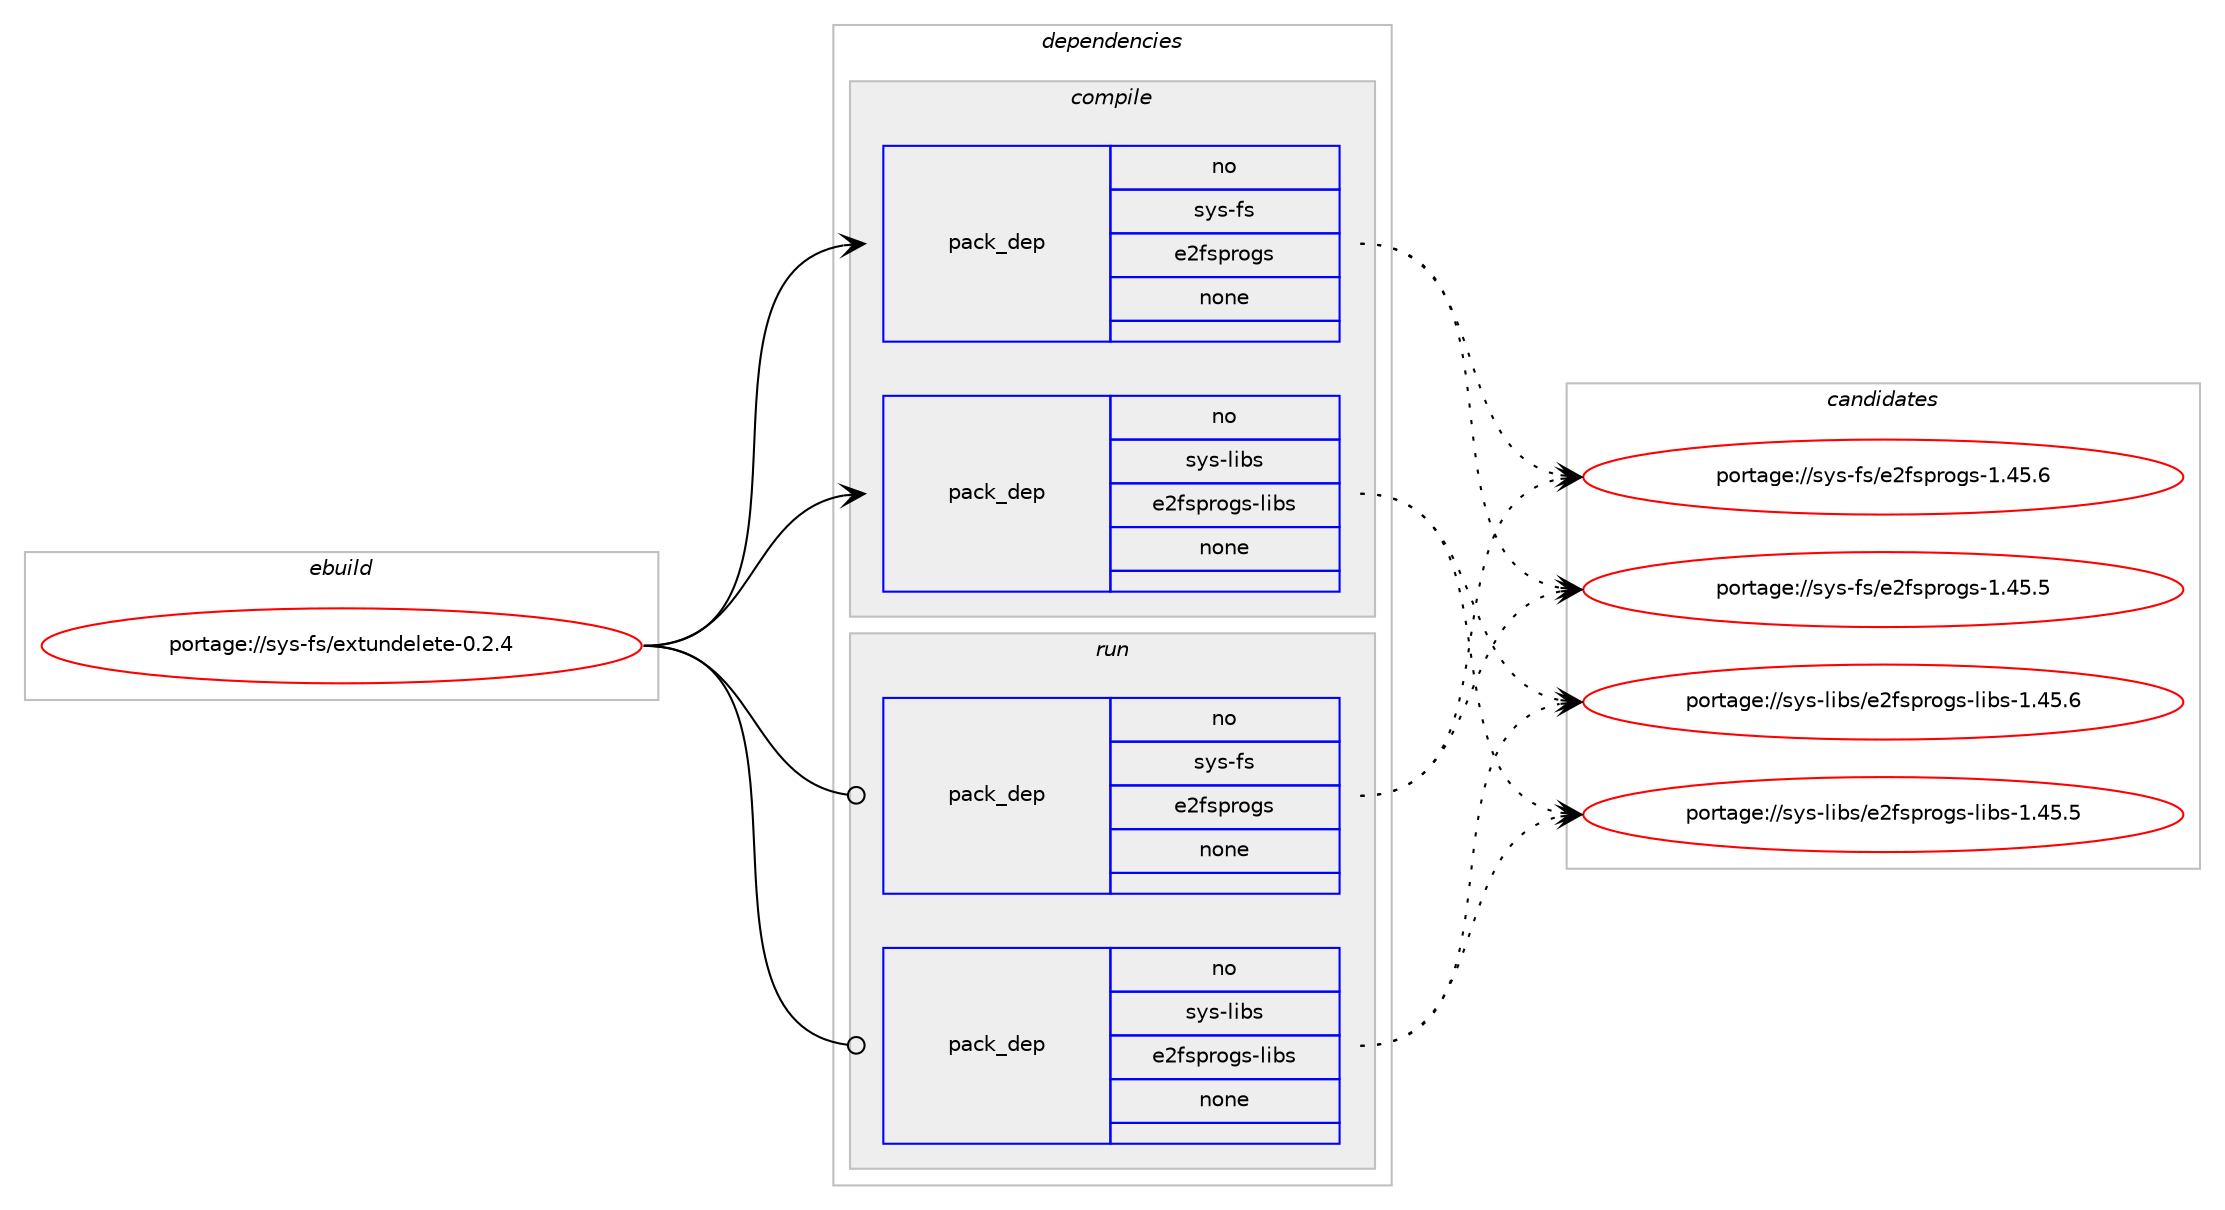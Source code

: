 digraph prolog {

# *************
# Graph options
# *************

newrank=true;
concentrate=true;
compound=true;
graph [rankdir=LR,fontname=Helvetica,fontsize=10,ranksep=1.5];#, ranksep=2.5, nodesep=0.2];
edge  [arrowhead=vee];
node  [fontname=Helvetica,fontsize=10];

# **********
# The ebuild
# **********

subgraph cluster_leftcol {
color=gray;
rank=same;
label=<<i>ebuild</i>>;
id [label="portage://sys-fs/extundelete-0.2.4", color=red, width=4, href="../sys-fs/extundelete-0.2.4.svg"];
}

# ****************
# The dependencies
# ****************

subgraph cluster_midcol {
color=gray;
label=<<i>dependencies</i>>;
subgraph cluster_compile {
fillcolor="#eeeeee";
style=filled;
label=<<i>compile</i>>;
subgraph pack1249 {
dependency1380 [label=<<TABLE BORDER="0" CELLBORDER="1" CELLSPACING="0" CELLPADDING="4" WIDTH="220"><TR><TD ROWSPAN="6" CELLPADDING="30">pack_dep</TD></TR><TR><TD WIDTH="110">no</TD></TR><TR><TD>sys-fs</TD></TR><TR><TD>e2fsprogs</TD></TR><TR><TD>none</TD></TR><TR><TD></TD></TR></TABLE>>, shape=none, color=blue];
}
id:e -> dependency1380:w [weight=20,style="solid",arrowhead="vee"];
subgraph pack1250 {
dependency1381 [label=<<TABLE BORDER="0" CELLBORDER="1" CELLSPACING="0" CELLPADDING="4" WIDTH="220"><TR><TD ROWSPAN="6" CELLPADDING="30">pack_dep</TD></TR><TR><TD WIDTH="110">no</TD></TR><TR><TD>sys-libs</TD></TR><TR><TD>e2fsprogs-libs</TD></TR><TR><TD>none</TD></TR><TR><TD></TD></TR></TABLE>>, shape=none, color=blue];
}
id:e -> dependency1381:w [weight=20,style="solid",arrowhead="vee"];
}
subgraph cluster_compileandrun {
fillcolor="#eeeeee";
style=filled;
label=<<i>compile and run</i>>;
}
subgraph cluster_run {
fillcolor="#eeeeee";
style=filled;
label=<<i>run</i>>;
subgraph pack1251 {
dependency1382 [label=<<TABLE BORDER="0" CELLBORDER="1" CELLSPACING="0" CELLPADDING="4" WIDTH="220"><TR><TD ROWSPAN="6" CELLPADDING="30">pack_dep</TD></TR><TR><TD WIDTH="110">no</TD></TR><TR><TD>sys-fs</TD></TR><TR><TD>e2fsprogs</TD></TR><TR><TD>none</TD></TR><TR><TD></TD></TR></TABLE>>, shape=none, color=blue];
}
id:e -> dependency1382:w [weight=20,style="solid",arrowhead="odot"];
subgraph pack1252 {
dependency1383 [label=<<TABLE BORDER="0" CELLBORDER="1" CELLSPACING="0" CELLPADDING="4" WIDTH="220"><TR><TD ROWSPAN="6" CELLPADDING="30">pack_dep</TD></TR><TR><TD WIDTH="110">no</TD></TR><TR><TD>sys-libs</TD></TR><TR><TD>e2fsprogs-libs</TD></TR><TR><TD>none</TD></TR><TR><TD></TD></TR></TABLE>>, shape=none, color=blue];
}
id:e -> dependency1383:w [weight=20,style="solid",arrowhead="odot"];
}
}

# **************
# The candidates
# **************

subgraph cluster_choices {
rank=same;
color=gray;
label=<<i>candidates</i>>;

subgraph choice1249 {
color=black;
nodesep=1;
choice11512111545102115471015010211511211411110311545494652534654 [label="portage://sys-fs/e2fsprogs-1.45.6", color=red, width=4,href="../sys-fs/e2fsprogs-1.45.6.svg"];
choice11512111545102115471015010211511211411110311545494652534653 [label="portage://sys-fs/e2fsprogs-1.45.5", color=red, width=4,href="../sys-fs/e2fsprogs-1.45.5.svg"];
dependency1380:e -> choice11512111545102115471015010211511211411110311545494652534654:w [style=dotted,weight="100"];
dependency1380:e -> choice11512111545102115471015010211511211411110311545494652534653:w [style=dotted,weight="100"];
}
subgraph choice1250 {
color=black;
nodesep=1;
choice11512111545108105981154710150102115112114111103115451081059811545494652534654 [label="portage://sys-libs/e2fsprogs-libs-1.45.6", color=red, width=4,href="../sys-libs/e2fsprogs-libs-1.45.6.svg"];
choice11512111545108105981154710150102115112114111103115451081059811545494652534653 [label="portage://sys-libs/e2fsprogs-libs-1.45.5", color=red, width=4,href="../sys-libs/e2fsprogs-libs-1.45.5.svg"];
dependency1381:e -> choice11512111545108105981154710150102115112114111103115451081059811545494652534654:w [style=dotted,weight="100"];
dependency1381:e -> choice11512111545108105981154710150102115112114111103115451081059811545494652534653:w [style=dotted,weight="100"];
}
subgraph choice1251 {
color=black;
nodesep=1;
choice11512111545102115471015010211511211411110311545494652534654 [label="portage://sys-fs/e2fsprogs-1.45.6", color=red, width=4,href="../sys-fs/e2fsprogs-1.45.6.svg"];
choice11512111545102115471015010211511211411110311545494652534653 [label="portage://sys-fs/e2fsprogs-1.45.5", color=red, width=4,href="../sys-fs/e2fsprogs-1.45.5.svg"];
dependency1382:e -> choice11512111545102115471015010211511211411110311545494652534654:w [style=dotted,weight="100"];
dependency1382:e -> choice11512111545102115471015010211511211411110311545494652534653:w [style=dotted,weight="100"];
}
subgraph choice1252 {
color=black;
nodesep=1;
choice11512111545108105981154710150102115112114111103115451081059811545494652534654 [label="portage://sys-libs/e2fsprogs-libs-1.45.6", color=red, width=4,href="../sys-libs/e2fsprogs-libs-1.45.6.svg"];
choice11512111545108105981154710150102115112114111103115451081059811545494652534653 [label="portage://sys-libs/e2fsprogs-libs-1.45.5", color=red, width=4,href="../sys-libs/e2fsprogs-libs-1.45.5.svg"];
dependency1383:e -> choice11512111545108105981154710150102115112114111103115451081059811545494652534654:w [style=dotted,weight="100"];
dependency1383:e -> choice11512111545108105981154710150102115112114111103115451081059811545494652534653:w [style=dotted,weight="100"];
}
}

}
